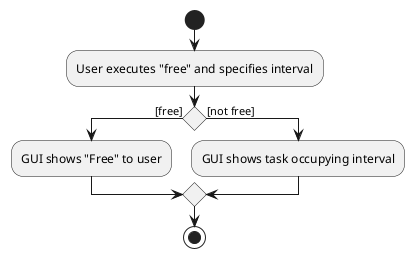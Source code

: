 @startuml
'https://plantuml.com/activity-diagram-beta

start
:User executes "free" and specifies interval;
if () then ([free])
    :GUI shows "Free" to user;
else ([not free])
    :GUI shows task occupying interval;
endif
stop

@enduml
